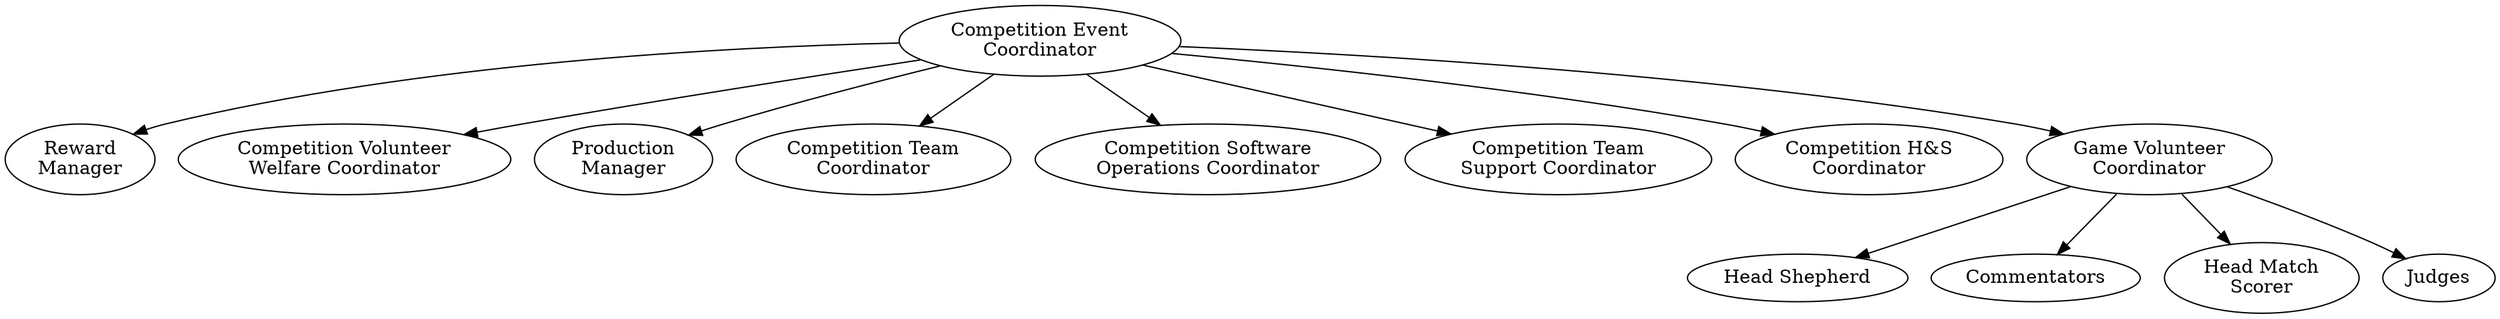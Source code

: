 digraph {
	# Competition Coordinator Subordinates
	comp_event_coord [label="Competition Event\nCoordinator" email="competition-event@studentrobotics.org"];

	# Competition Event Coordinator Subordinates
	reward_manager[label="Reward\nManager" contactsexclude=true];
	comp_volunteer_welfare[label="Competition Volunteer\nWelfare Coordinator" email="competition-welfare@studentrobotics.org"];
	prod_manager[label="Production\nManager" email="production-manager@studentrobotics.org"];
	comp_team_coord[label="Competition Team\nCoordinator" email="competition-teams@studentrobotics.org"];
	comp_sw_ops_coord[label="Competition Software\nOperations Coordinator" email="competition-software-ops@studentrobotics.org"];
	comp_team_support_coord[label="Competition Team\nSupport Coordinator" email="competition-team-support@studentrobotics.org"];
	comp_hs_coord[label="Competition H&S\nCoordinator" email="competition-health-and-safety@studentrobotics.org"];
	comp_game_vol_coord[label="Game Volunteer\nCoordinator" email="game-volunteers@studentrobotics.org"];

	# Game Volunteer Coordinator Subordinates
	head_shepherd[label="Head Shepherd" email="shepherding@studentrobotics.org"];
	commentators[label="Commentators" email="commentators@studentrobotics.org"];
	head_match_scorer[label="Head Match\nScorer" email="match-scorer@studentrobotics.org"];
	judges[label="Judges" email="judge@studentrobotics.org"];

	###### Connections between nodes
	comp_event_coord -> { reward_manager comp_volunteer_welfare
	            prod_manager comp_team_coord comp_game_vol_coord
		comp_sw_ops_coord comp_hs_coord
		comp_team_support_coord
		};

	comp_game_vol_coord -> { head_shepherd commentators head_match_scorer judges };
}
